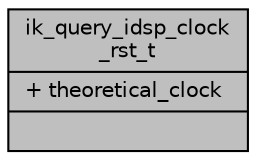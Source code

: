 digraph "ik_query_idsp_clock_rst_t"
{
 // INTERACTIVE_SVG=YES
 // LATEX_PDF_SIZE
  bgcolor="transparent";
  edge [fontname="Helvetica",fontsize="10",labelfontname="Helvetica",labelfontsize="10"];
  node [fontname="Helvetica",fontsize="10",shape=record];
  Node1 [label="{ik_query_idsp_clock\l_rst_t\n|+ theoretical_clock\l|}",height=0.2,width=0.4,color="black", fillcolor="grey75", style="filled", fontcolor="black",tooltip=" "];
}
